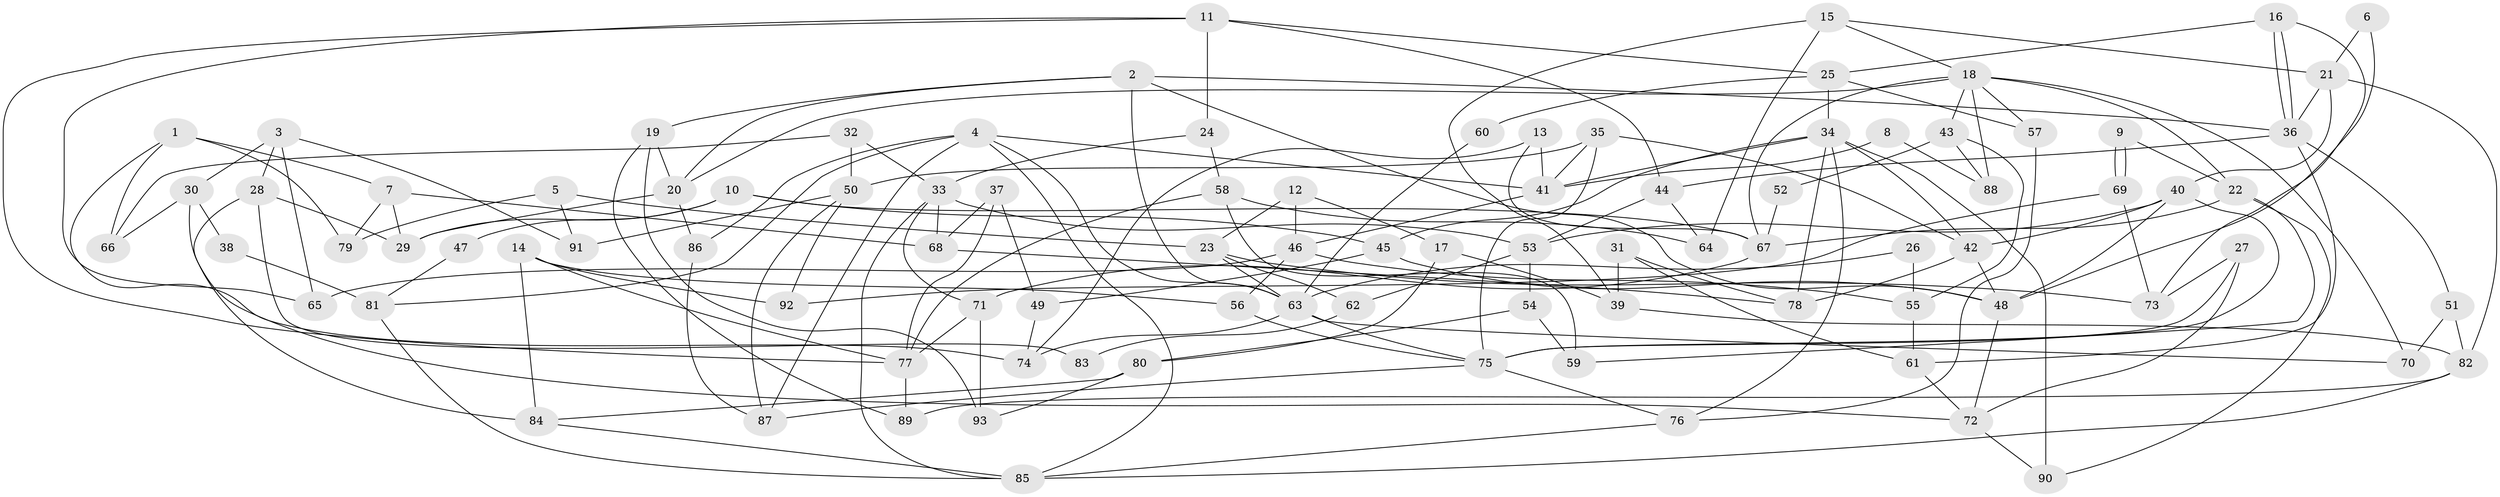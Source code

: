 // Generated by graph-tools (version 1.1) at 2025/36/03/09/25 02:36:09]
// undirected, 93 vertices, 186 edges
graph export_dot {
graph [start="1"]
  node [color=gray90,style=filled];
  1;
  2;
  3;
  4;
  5;
  6;
  7;
  8;
  9;
  10;
  11;
  12;
  13;
  14;
  15;
  16;
  17;
  18;
  19;
  20;
  21;
  22;
  23;
  24;
  25;
  26;
  27;
  28;
  29;
  30;
  31;
  32;
  33;
  34;
  35;
  36;
  37;
  38;
  39;
  40;
  41;
  42;
  43;
  44;
  45;
  46;
  47;
  48;
  49;
  50;
  51;
  52;
  53;
  54;
  55;
  56;
  57;
  58;
  59;
  60;
  61;
  62;
  63;
  64;
  65;
  66;
  67;
  68;
  69;
  70;
  71;
  72;
  73;
  74;
  75;
  76;
  77;
  78;
  79;
  80;
  81;
  82;
  83;
  84;
  85;
  86;
  87;
  88;
  89;
  90;
  91;
  92;
  93;
  1 -- 7;
  1 -- 74;
  1 -- 66;
  1 -- 79;
  2 -- 20;
  2 -- 36;
  2 -- 19;
  2 -- 48;
  2 -- 63;
  3 -- 65;
  3 -- 30;
  3 -- 28;
  3 -- 91;
  4 -- 87;
  4 -- 63;
  4 -- 41;
  4 -- 81;
  4 -- 85;
  4 -- 86;
  5 -- 23;
  5 -- 91;
  5 -- 79;
  6 -- 48;
  6 -- 21;
  7 -- 68;
  7 -- 79;
  7 -- 29;
  8 -- 88;
  8 -- 41;
  9 -- 22;
  9 -- 69;
  9 -- 69;
  10 -- 45;
  10 -- 29;
  10 -- 47;
  10 -- 67;
  11 -- 44;
  11 -- 25;
  11 -- 24;
  11 -- 65;
  11 -- 77;
  12 -- 23;
  12 -- 17;
  12 -- 46;
  13 -- 41;
  13 -- 67;
  13 -- 74;
  14 -- 84;
  14 -- 77;
  14 -- 56;
  14 -- 92;
  15 -- 64;
  15 -- 21;
  15 -- 18;
  15 -- 39;
  16 -- 25;
  16 -- 36;
  16 -- 36;
  16 -- 73;
  17 -- 39;
  17 -- 80;
  18 -- 70;
  18 -- 20;
  18 -- 22;
  18 -- 43;
  18 -- 57;
  18 -- 67;
  18 -- 88;
  19 -- 89;
  19 -- 20;
  19 -- 93;
  20 -- 29;
  20 -- 86;
  21 -- 36;
  21 -- 40;
  21 -- 82;
  22 -- 67;
  22 -- 59;
  22 -- 90;
  23 -- 73;
  23 -- 63;
  23 -- 62;
  24 -- 58;
  24 -- 33;
  25 -- 57;
  25 -- 34;
  25 -- 60;
  26 -- 55;
  26 -- 63;
  27 -- 73;
  27 -- 72;
  27 -- 75;
  28 -- 29;
  28 -- 83;
  28 -- 84;
  30 -- 72;
  30 -- 66;
  30 -- 38;
  31 -- 39;
  31 -- 78;
  31 -- 61;
  32 -- 50;
  32 -- 33;
  32 -- 66;
  33 -- 85;
  33 -- 53;
  33 -- 68;
  33 -- 71;
  34 -- 78;
  34 -- 41;
  34 -- 42;
  34 -- 45;
  34 -- 76;
  34 -- 90;
  35 -- 41;
  35 -- 42;
  35 -- 50;
  35 -- 75;
  36 -- 61;
  36 -- 44;
  36 -- 51;
  37 -- 49;
  37 -- 77;
  37 -- 68;
  38 -- 81;
  39 -- 82;
  40 -- 42;
  40 -- 75;
  40 -- 48;
  40 -- 53;
  41 -- 46;
  42 -- 48;
  42 -- 78;
  43 -- 55;
  43 -- 52;
  43 -- 88;
  44 -- 53;
  44 -- 64;
  45 -- 48;
  45 -- 49;
  46 -- 56;
  46 -- 55;
  46 -- 65;
  47 -- 81;
  48 -- 72;
  49 -- 74;
  50 -- 87;
  50 -- 91;
  50 -- 92;
  51 -- 82;
  51 -- 70;
  52 -- 67;
  53 -- 54;
  53 -- 62;
  54 -- 80;
  54 -- 59;
  55 -- 61;
  56 -- 75;
  57 -- 76;
  58 -- 77;
  58 -- 59;
  58 -- 64;
  60 -- 63;
  61 -- 72;
  62 -- 83;
  63 -- 75;
  63 -- 70;
  63 -- 74;
  67 -- 71;
  68 -- 78;
  69 -- 92;
  69 -- 73;
  71 -- 77;
  71 -- 93;
  72 -- 90;
  75 -- 76;
  75 -- 87;
  76 -- 85;
  77 -- 89;
  80 -- 84;
  80 -- 93;
  81 -- 85;
  82 -- 85;
  82 -- 89;
  84 -- 85;
  86 -- 87;
}
